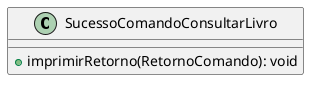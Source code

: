 @startuml

class SucessoComandoConsultarLivro  {

    + imprimirRetorno(RetornoComando): void
}

@enduml